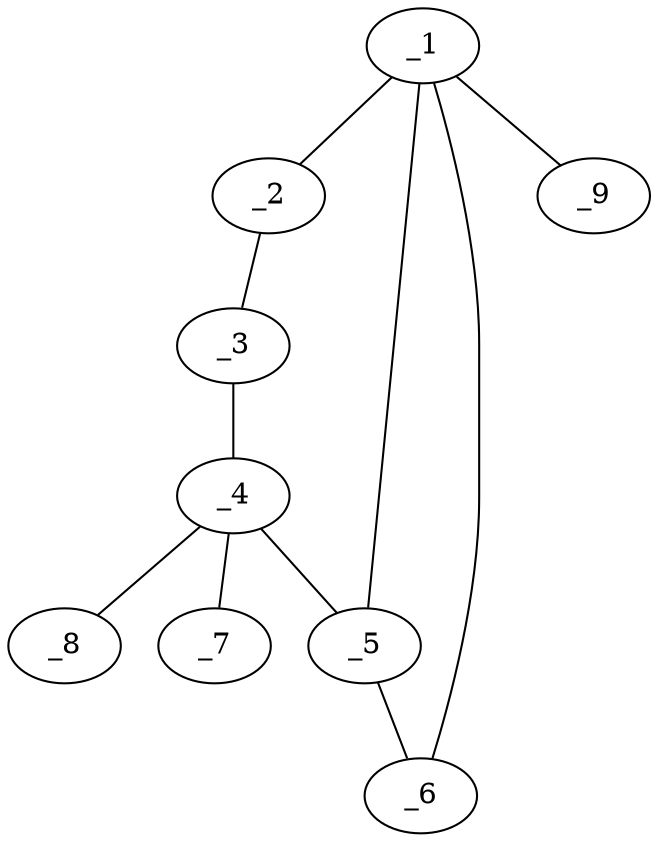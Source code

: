 graph molid611078 {
	_1	 [charge=0,
		chem=1,
		symbol="C  ",
		x="3.7601",
		y="0.63"];
	_2	 [charge=0,
		chem=2,
		symbol="O  ",
		x="2.809",
		y="0.9391"];
	_1 -- _2	 [valence=1];
	_5	 [charge=0,
		chem=4,
		symbol="N  ",
		x="3.7601",
		y="-0.37"];
	_1 -- _5	 [valence=1];
	_6	 [charge=0,
		chem=2,
		symbol="O  ",
		x="4.6261",
		y="0.13"];
	_1 -- _6	 [valence=1];
	_9	 [charge=0,
		chem=1,
		symbol="C  ",
		x="3.7601",
		y="1.63"];
	_1 -- _9	 [valence=1];
	_3	 [charge=0,
		chem=1,
		symbol="C  ",
		x="2.2212",
		y="0.13"];
	_2 -- _3	 [valence=1];
	_4	 [charge=0,
		chem=1,
		symbol="C  ",
		x="2.809",
		y="-0.679"];
	_3 -- _4	 [valence=1];
	_4 -- _5	 [valence=1];
	_7	 [charge=0,
		chem=1,
		symbol="C  ",
		x=2,
		y="-1.2668"];
	_4 -- _7	 [valence=1];
	_8	 [charge=0,
		chem=1,
		symbol="C  ",
		x="3.118",
		y="-1.63"];
	_4 -- _8	 [valence=1];
	_5 -- _6	 [valence=1];
}
